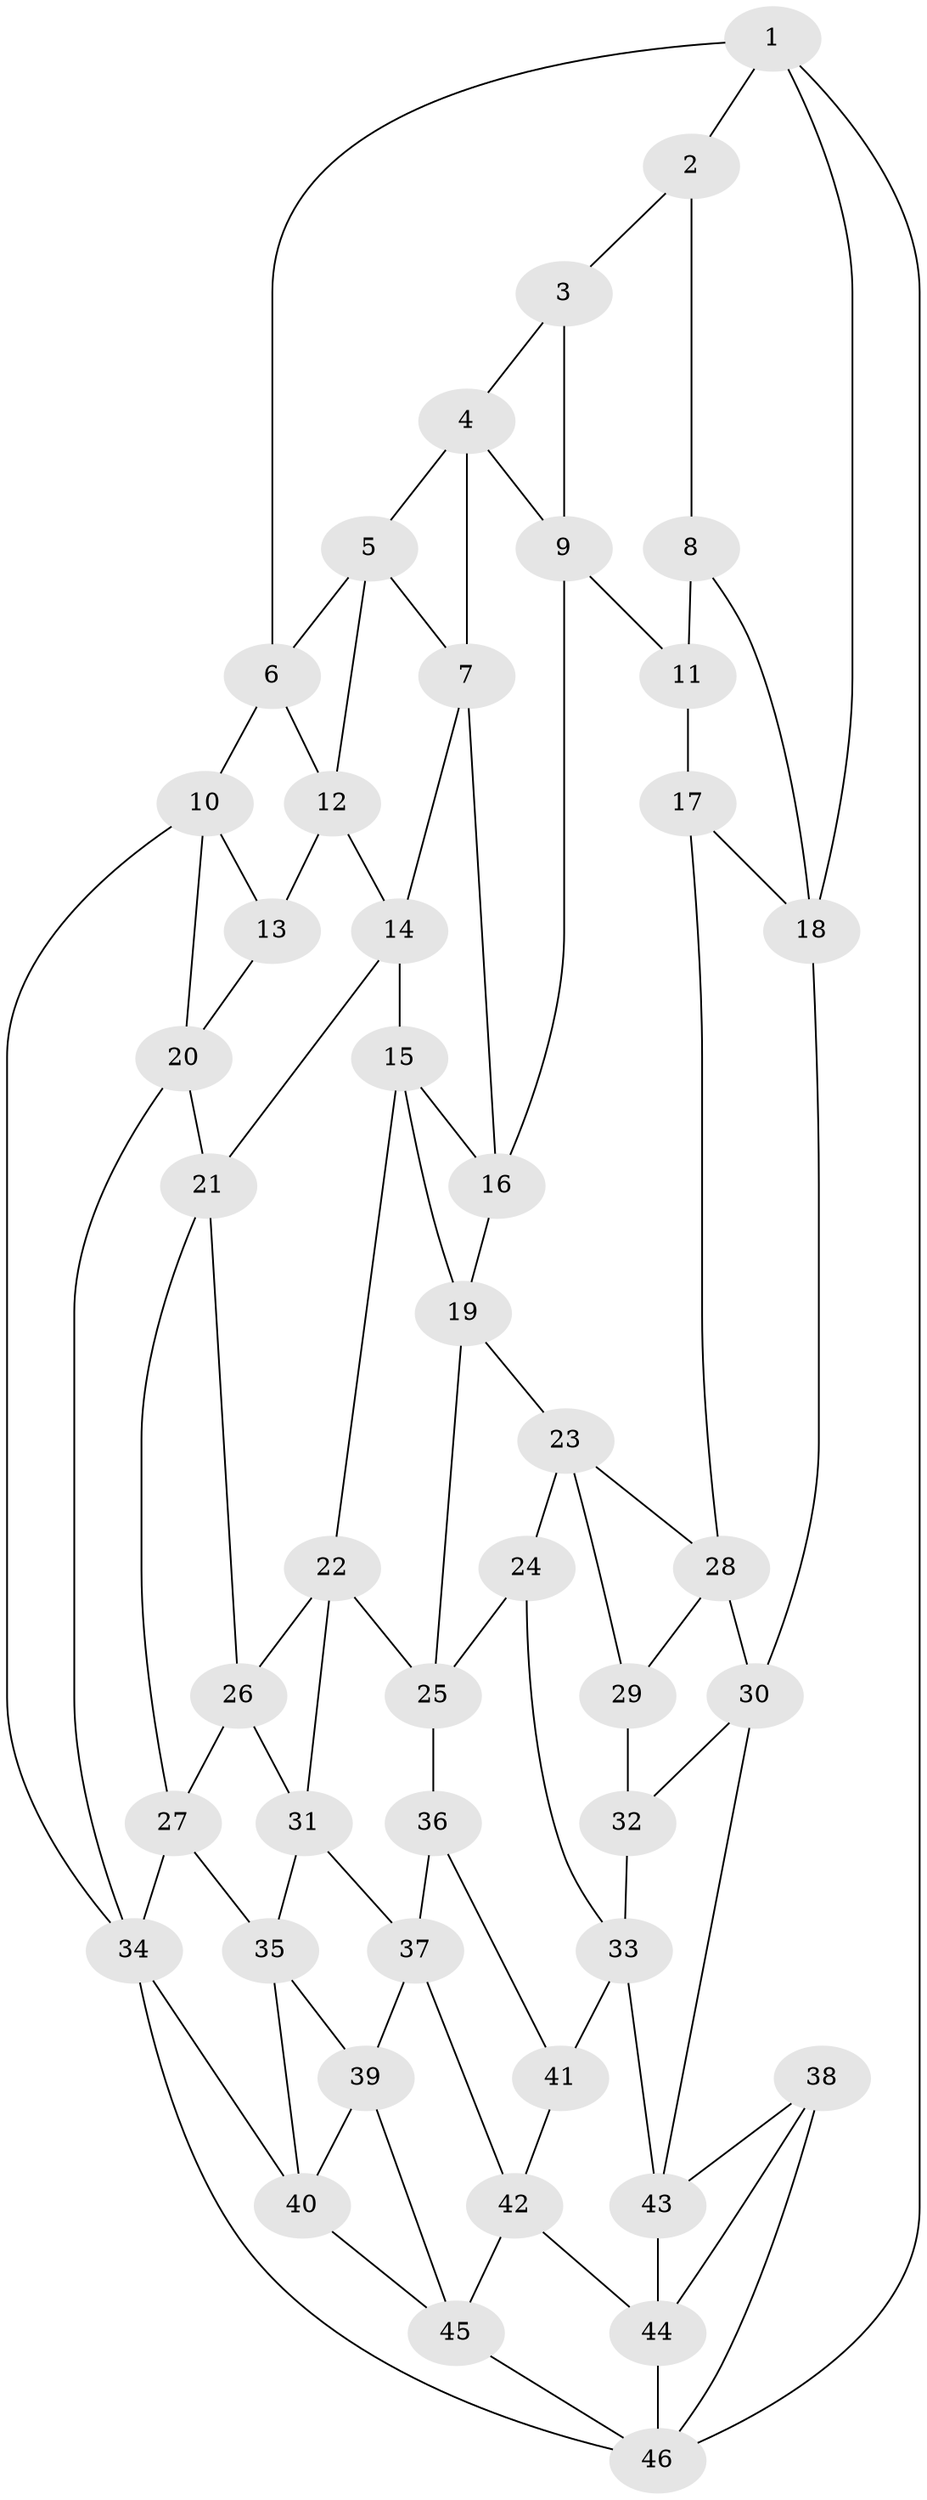 // original degree distribution, {3: 0.022988505747126436, 6: 0.25287356321839083, 4: 0.28735632183908044, 5: 0.4367816091954023}
// Generated by graph-tools (version 1.1) at 2025/50/03/09/25 03:50:58]
// undirected, 46 vertices, 87 edges
graph export_dot {
graph [start="1"]
  node [color=gray90,style=filled];
  1;
  2;
  3;
  4;
  5;
  6;
  7;
  8;
  9;
  10;
  11;
  12;
  13;
  14;
  15;
  16;
  17;
  18;
  19;
  20;
  21;
  22;
  23;
  24;
  25;
  26;
  27;
  28;
  29;
  30;
  31;
  32;
  33;
  34;
  35;
  36;
  37;
  38;
  39;
  40;
  41;
  42;
  43;
  44;
  45;
  46;
  1 -- 2 [weight=1.0];
  1 -- 6 [weight=1.0];
  1 -- 18 [weight=1.0];
  1 -- 46 [weight=1.0];
  2 -- 3 [weight=1.0];
  2 -- 8 [weight=1.0];
  3 -- 4 [weight=1.0];
  3 -- 9 [weight=1.0];
  4 -- 5 [weight=1.0];
  4 -- 7 [weight=1.0];
  4 -- 9 [weight=1.0];
  5 -- 6 [weight=1.0];
  5 -- 7 [weight=1.0];
  5 -- 12 [weight=1.0];
  6 -- 10 [weight=2.0];
  6 -- 12 [weight=1.0];
  7 -- 14 [weight=1.0];
  7 -- 16 [weight=1.0];
  8 -- 11 [weight=2.0];
  8 -- 18 [weight=1.0];
  9 -- 11 [weight=1.0];
  9 -- 16 [weight=1.0];
  10 -- 13 [weight=1.0];
  10 -- 20 [weight=1.0];
  10 -- 34 [weight=1.0];
  11 -- 17 [weight=1.0];
  12 -- 13 [weight=1.0];
  12 -- 14 [weight=1.0];
  13 -- 20 [weight=1.0];
  14 -- 15 [weight=1.0];
  14 -- 21 [weight=1.0];
  15 -- 16 [weight=1.0];
  15 -- 19 [weight=1.0];
  15 -- 22 [weight=1.0];
  16 -- 19 [weight=1.0];
  17 -- 18 [weight=1.0];
  17 -- 28 [weight=1.0];
  18 -- 30 [weight=1.0];
  19 -- 23 [weight=1.0];
  19 -- 25 [weight=1.0];
  20 -- 21 [weight=1.0];
  20 -- 34 [weight=1.0];
  21 -- 26 [weight=1.0];
  21 -- 27 [weight=1.0];
  22 -- 25 [weight=1.0];
  22 -- 26 [weight=1.0];
  22 -- 31 [weight=1.0];
  23 -- 24 [weight=1.0];
  23 -- 28 [weight=1.0];
  23 -- 29 [weight=1.0];
  24 -- 25 [weight=1.0];
  24 -- 33 [weight=1.0];
  25 -- 36 [weight=1.0];
  26 -- 27 [weight=1.0];
  26 -- 31 [weight=1.0];
  27 -- 34 [weight=1.0];
  27 -- 35 [weight=1.0];
  28 -- 29 [weight=1.0];
  28 -- 30 [weight=1.0];
  29 -- 32 [weight=2.0];
  30 -- 32 [weight=1.0];
  30 -- 43 [weight=1.0];
  31 -- 35 [weight=1.0];
  31 -- 37 [weight=1.0];
  32 -- 33 [weight=1.0];
  33 -- 41 [weight=1.0];
  33 -- 43 [weight=1.0];
  34 -- 40 [weight=1.0];
  34 -- 46 [weight=1.0];
  35 -- 39 [weight=1.0];
  35 -- 40 [weight=1.0];
  36 -- 37 [weight=1.0];
  36 -- 41 [weight=2.0];
  37 -- 39 [weight=1.0];
  37 -- 42 [weight=1.0];
  38 -- 43 [weight=1.0];
  38 -- 44 [weight=1.0];
  38 -- 46 [weight=1.0];
  39 -- 40 [weight=1.0];
  39 -- 45 [weight=1.0];
  40 -- 45 [weight=1.0];
  41 -- 42 [weight=1.0];
  42 -- 44 [weight=1.0];
  42 -- 45 [weight=1.0];
  43 -- 44 [weight=1.0];
  44 -- 46 [weight=1.0];
  45 -- 46 [weight=1.0];
}
